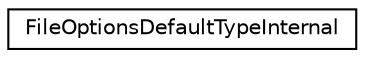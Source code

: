 digraph "类继承关系图"
{
 // LATEX_PDF_SIZE
  edge [fontname="Helvetica",fontsize="10",labelfontname="Helvetica",labelfontsize="10"];
  node [fontname="Helvetica",fontsize="10",shape=record];
  rankdir="LR";
  Node0 [label="FileOptionsDefaultTypeInternal",height=0.2,width=0.4,color="black", fillcolor="white", style="filled",URL="$structFileOptionsDefaultTypeInternal.html",tooltip=" "];
}
